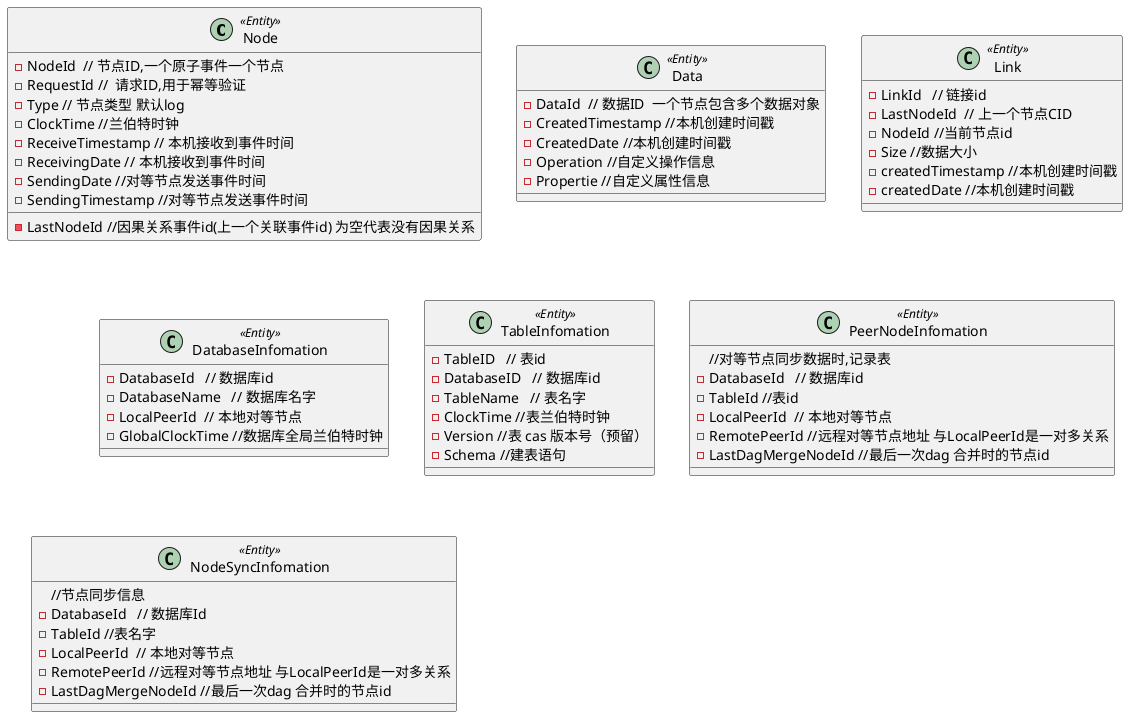 

@startuml

class Node <<Entity>> {
    - NodeId  // 节点ID,一个原子事件一个节点
    - RequestId //  请求ID,用于幂等验证
    - Type // 节点类型 默认log
    - ClockTime //兰伯特时钟
    - ReceiveTimestamp // 本机接收到事件时间
    - ReceivingDate // 本机接收到事件时间
    - SendingDate //对等节点发送事件时间
    - SendingTimestamp //对等节点发送事件时间
    - LastNodeId //因果关系事件id(上一个关联事件id) 为空代表没有因果关系                 
}


class Data <<Entity>> {
    - DataId  // 数据ID  一个节点包含多个数据对象
    - CreatedTimestamp //本机创建时间戳
    - CreatedDate //本机创建时间戳
    - Operation //自定义操作信息
    - Propertie //自定义属性信息                 
}

class Link <<Entity>> {
    - LinkId   // 链接id
    - LastNodeId  // 上一个节点CID
    - NodeId //当前节点id
    - Size //数据大小
    - createdTimestamp //本机创建时间戳
    - createdDate //本机创建时间戳
}


class DatabaseInfomation <<Entity>> {
    - DatabaseId   // 数据库id
    - DatabaseName   // 数据库名字
    - LocalPeerId  // 本地对等节点
    - GlobalClockTime //数据库全局兰伯特时钟
}


class TableInfomation <<Entity>> {
    - TableID   // 表id 
    - DatabaseID   // 数据库id 
    - TableName   // 表名字
    - ClockTime //表兰伯特时钟
    - Version //表 cas 版本号（预留）
    - Schema //建表语句

}


class PeerNodeInfomation <<Entity>> {
    //对等节点同步数据时,记录表
    - DatabaseId   // 数据库id
    - TableId //表id
    - LocalPeerId  // 本地对等节点
    - RemotePeerId //远程对等节点地址 与LocalPeerId是一对多关系
    - LastDagMergeNodeId //最后一次dag 合并时的节点id
}



class NodeSyncInfomation <<Entity>> {
    //节点同步信息
    - DatabaseId   // 数据库Id
    - TableId //表名字
    - LocalPeerId  // 本地对等节点
    - RemotePeerId //远程对等节点地址 与LocalPeerId是一对多关系
    - LastDagMergeNodeId //最后一次dag 合并时的节点id
}



@enduml